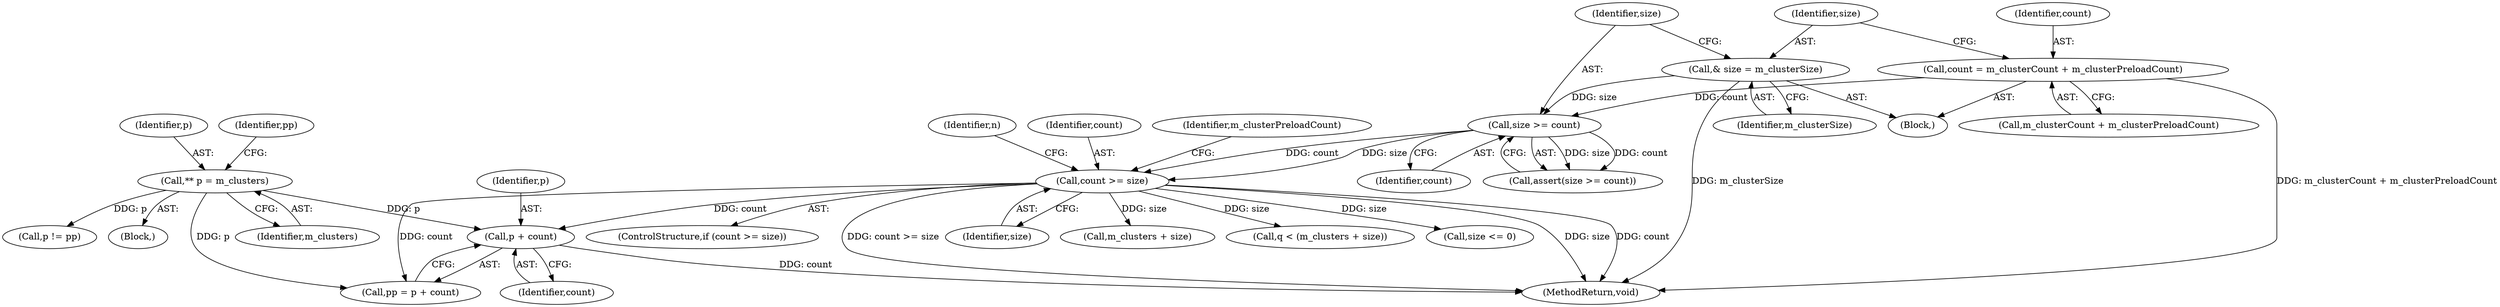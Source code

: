 digraph "1_Android_04839626ed859623901ebd3a5fd483982186b59d@pointer" {
"1000161" [label="(Call,p + count)"];
"1000156" [label="(Call,** p = m_clusters)"];
"1000136" [label="(Call,count >= size)"];
"1000122" [label="(Call,size >= count)"];
"1000118" [label="(Call,& size = m_clusterSize)"];
"1000112" [label="(Call,count = m_clusterCount + m_clusterPreloadCount)"];
"1000251" [label="(MethodReturn,void)"];
"1000160" [label="(Identifier,pp)"];
"1000185" [label="(Identifier,m_clusterPreloadCount)"];
"1000135" [label="(ControlStructure,if (count >= size))"];
"1000119" [label="(Identifier,size)"];
"1000157" [label="(Identifier,p)"];
"1000138" [label="(Identifier,size)"];
"1000163" [label="(Identifier,count)"];
"1000156" [label="(Call,** p = m_clusters)"];
"1000158" [label="(Identifier,m_clusters)"];
"1000161" [label="(Call,p + count)"];
"1000142" [label="(Identifier,n)"];
"1000162" [label="(Identifier,p)"];
"1000122" [label="(Call,size >= count)"];
"1000214" [label="(Call,m_clusters + size)"];
"1000136" [label="(Call,count >= size)"];
"1000165" [label="(Call,p != pp)"];
"1000159" [label="(Call,pp = p + count)"];
"1000121" [label="(Call,assert(size >= count))"];
"1000102" [label="(Block,)"];
"1000113" [label="(Identifier,count)"];
"1000112" [label="(Call,count = m_clusterCount + m_clusterPreloadCount)"];
"1000114" [label="(Call,m_clusterCount + m_clusterPreloadCount)"];
"1000212" [label="(Call,q < (m_clusters + size))"];
"1000139" [label="(Block,)"];
"1000120" [label="(Identifier,m_clusterSize)"];
"1000118" [label="(Call,& size = m_clusterSize)"];
"1000144" [label="(Call,size <= 0)"];
"1000137" [label="(Identifier,count)"];
"1000123" [label="(Identifier,size)"];
"1000124" [label="(Identifier,count)"];
"1000161" -> "1000159"  [label="AST: "];
"1000161" -> "1000163"  [label="CFG: "];
"1000162" -> "1000161"  [label="AST: "];
"1000163" -> "1000161"  [label="AST: "];
"1000159" -> "1000161"  [label="CFG: "];
"1000161" -> "1000251"  [label="DDG: count"];
"1000156" -> "1000161"  [label="DDG: p"];
"1000136" -> "1000161"  [label="DDG: count"];
"1000156" -> "1000139"  [label="AST: "];
"1000156" -> "1000158"  [label="CFG: "];
"1000157" -> "1000156"  [label="AST: "];
"1000158" -> "1000156"  [label="AST: "];
"1000160" -> "1000156"  [label="CFG: "];
"1000156" -> "1000159"  [label="DDG: p"];
"1000156" -> "1000165"  [label="DDG: p"];
"1000136" -> "1000135"  [label="AST: "];
"1000136" -> "1000138"  [label="CFG: "];
"1000137" -> "1000136"  [label="AST: "];
"1000138" -> "1000136"  [label="AST: "];
"1000142" -> "1000136"  [label="CFG: "];
"1000185" -> "1000136"  [label="CFG: "];
"1000136" -> "1000251"  [label="DDG: count >= size"];
"1000136" -> "1000251"  [label="DDG: size"];
"1000136" -> "1000251"  [label="DDG: count"];
"1000122" -> "1000136"  [label="DDG: count"];
"1000122" -> "1000136"  [label="DDG: size"];
"1000136" -> "1000144"  [label="DDG: size"];
"1000136" -> "1000159"  [label="DDG: count"];
"1000136" -> "1000212"  [label="DDG: size"];
"1000136" -> "1000214"  [label="DDG: size"];
"1000122" -> "1000121"  [label="AST: "];
"1000122" -> "1000124"  [label="CFG: "];
"1000123" -> "1000122"  [label="AST: "];
"1000124" -> "1000122"  [label="AST: "];
"1000121" -> "1000122"  [label="CFG: "];
"1000122" -> "1000121"  [label="DDG: size"];
"1000122" -> "1000121"  [label="DDG: count"];
"1000118" -> "1000122"  [label="DDG: size"];
"1000112" -> "1000122"  [label="DDG: count"];
"1000118" -> "1000102"  [label="AST: "];
"1000118" -> "1000120"  [label="CFG: "];
"1000119" -> "1000118"  [label="AST: "];
"1000120" -> "1000118"  [label="AST: "];
"1000123" -> "1000118"  [label="CFG: "];
"1000118" -> "1000251"  [label="DDG: m_clusterSize"];
"1000112" -> "1000102"  [label="AST: "];
"1000112" -> "1000114"  [label="CFG: "];
"1000113" -> "1000112"  [label="AST: "];
"1000114" -> "1000112"  [label="AST: "];
"1000119" -> "1000112"  [label="CFG: "];
"1000112" -> "1000251"  [label="DDG: m_clusterCount + m_clusterPreloadCount"];
}

